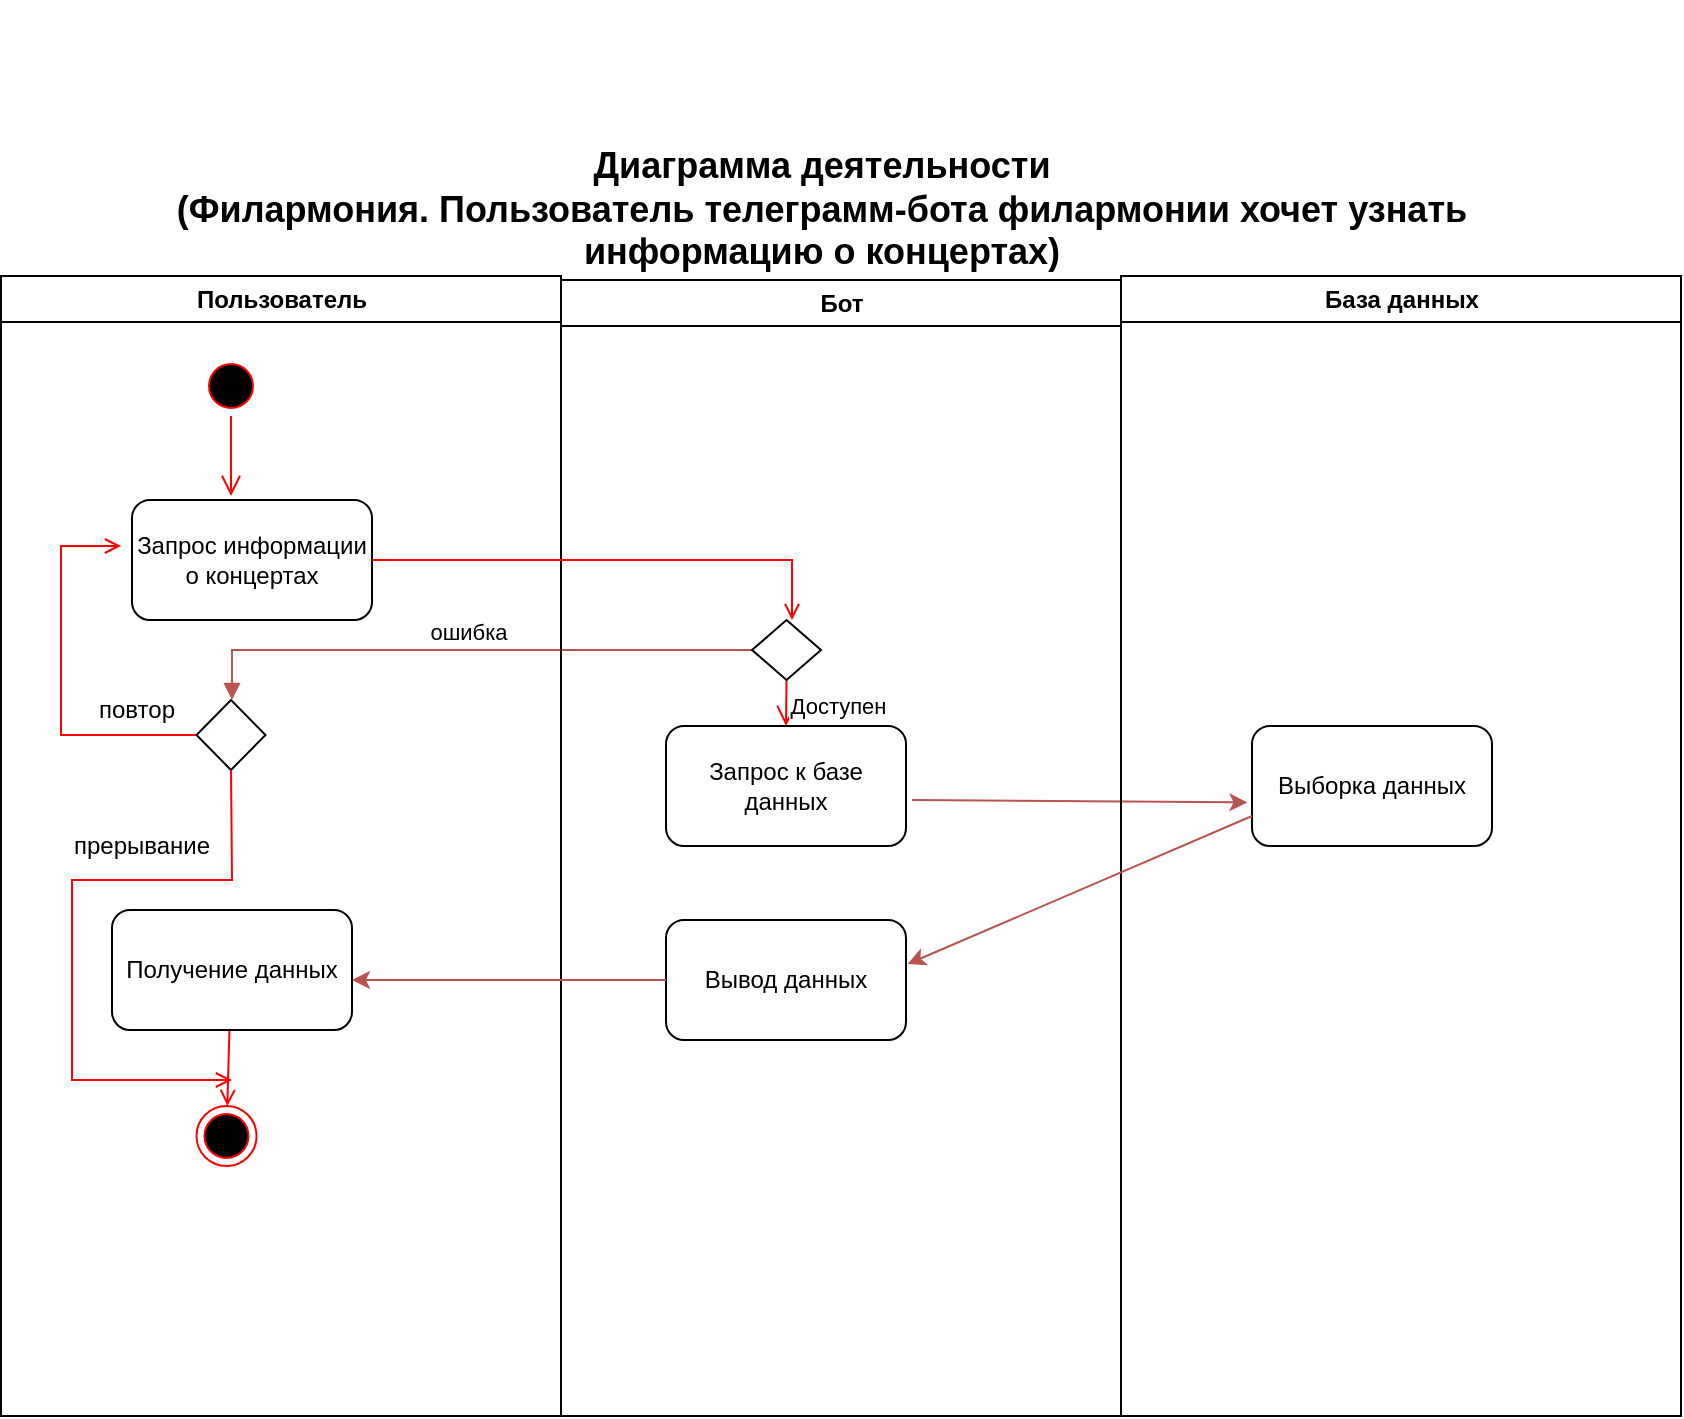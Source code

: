 <mxfile version="22.1.0" type="device">
  <diagram name="Page-1" id="e7e014a7-5840-1c2e-5031-d8a46d1fe8dd">
    <mxGraphModel dx="1002" dy="1393" grid="1" gridSize="10" guides="1" tooltips="1" connect="1" arrows="1" fold="1" page="1" pageScale="1" pageWidth="1169" pageHeight="826" background="none" math="0" shadow="0">
      <root>
        <mxCell id="0" />
        <mxCell id="1" parent="0" />
        <mxCell id="2" value="Пользователь" style="swimlane;whiteSpace=wrap" parent="1" vertex="1">
          <mxGeometry x="164.5" y="128" width="280" height="570" as="geometry" />
        </mxCell>
        <mxCell id="5" value="" style="ellipse;shape=startState;fillColor=#000000;strokeColor=#ff0000;" parent="2" vertex="1">
          <mxGeometry x="100" y="40" width="30" height="30" as="geometry" />
        </mxCell>
        <mxCell id="6" value="" style="edgeStyle=elbowEdgeStyle;elbow=horizontal;verticalAlign=bottom;endArrow=open;endSize=8;strokeColor=#FF0000;endFill=1;rounded=0" parent="2" source="5" edge="1">
          <mxGeometry x="100" y="40" as="geometry">
            <mxPoint x="115.237" y="110" as="targetPoint" />
          </mxGeometry>
        </mxCell>
        <mxCell id="12" value="" style="edgeStyle=elbowEdgeStyle;elbow=horizontal;strokeColor=#FF0000;endArrow=open;endFill=1;rounded=0;exitX=0;exitY=0.5;exitDx=0;exitDy=0;" parent="2" source="ZeloWy5HW8AqaQuyaec--48" edge="1">
          <mxGeometry width="100" height="100" relative="1" as="geometry">
            <mxPoint x="160" y="290" as="sourcePoint" />
            <mxPoint x="60" y="135" as="targetPoint" />
            <Array as="points">
              <mxPoint x="30" y="250" />
            </Array>
          </mxGeometry>
        </mxCell>
        <mxCell id="ZeloWy5HW8AqaQuyaec--41" value="Запрос информации о концертах" style="rounded=1;whiteSpace=wrap;html=1;" parent="2" vertex="1">
          <mxGeometry x="65.5" y="112" width="120" height="60" as="geometry" />
        </mxCell>
        <mxCell id="ZeloWy5HW8AqaQuyaec--47" value="ошибка" style="html=1;verticalAlign=bottom;endArrow=block;curved=0;rounded=0;fillColor=#f8cecc;strokeColor=#b85450;exitX=0;exitY=0.5;exitDx=0;exitDy=0;" parent="2" source="ZeloWy5HW8AqaQuyaec--44" edge="1">
          <mxGeometry width="80" relative="1" as="geometry">
            <mxPoint x="355.5" y="192" as="sourcePoint" />
            <mxPoint x="115.5" y="212" as="targetPoint" />
            <Array as="points">
              <mxPoint x="115.5" y="187" />
            </Array>
          </mxGeometry>
        </mxCell>
        <mxCell id="ZeloWy5HW8AqaQuyaec--48" value="" style="rhombus;whiteSpace=wrap;html=1;" parent="2" vertex="1">
          <mxGeometry x="97.75" y="212" width="34.5" height="35" as="geometry" />
        </mxCell>
        <mxCell id="ZeloWy5HW8AqaQuyaec--49" value="повтор" style="text;html=1;align=center;verticalAlign=middle;resizable=0;points=[];autosize=1;strokeColor=none;fillColor=none;" parent="2" vertex="1">
          <mxGeometry x="37.75" y="202" width="60" height="30" as="geometry" />
        </mxCell>
        <mxCell id="38" value="" style="ellipse;shape=endState;fillColor=#000000;strokeColor=#ff0000" parent="2" vertex="1">
          <mxGeometry x="97.75" y="415" width="30" height="30" as="geometry" />
        </mxCell>
        <mxCell id="39" value="" style="endArrow=open;strokeColor=#FF0000;endFill=1;rounded=0" parent="2" target="38" edge="1">
          <mxGeometry relative="1" as="geometry">
            <mxPoint x="114.286" y="375" as="sourcePoint" />
          </mxGeometry>
        </mxCell>
        <mxCell id="ZeloWy5HW8AqaQuyaec--50" value="Получение данных" style="rounded=1;whiteSpace=wrap;html=1;" parent="2" vertex="1">
          <mxGeometry x="55.5" y="317" width="120" height="60" as="geometry" />
        </mxCell>
        <mxCell id="ZeloWy5HW8AqaQuyaec--61" value="прерывание" style="text;html=1;strokeColor=none;fillColor=none;align=center;verticalAlign=middle;whiteSpace=wrap;rounded=0;" parent="2" vertex="1">
          <mxGeometry x="40" y="270" width="60" height="30" as="geometry" />
        </mxCell>
        <mxCell id="3" value="Бот" style="swimlane;whiteSpace=wrap" parent="1" vertex="1">
          <mxGeometry x="444.5" y="130" width="280" height="568" as="geometry" />
        </mxCell>
        <mxCell id="23" value="Доступен" style="edgeStyle=elbowEdgeStyle;elbow=horizontal;align=left;verticalAlign=top;endArrow=open;endSize=8;strokeColor=#FF0000;endFill=1;rounded=0;exitX=0.5;exitY=1;exitDx=0;exitDy=0;entryX=0.5;entryY=0;entryDx=0;entryDy=0;" parent="3" source="ZeloWy5HW8AqaQuyaec--44" target="ZeloWy5HW8AqaQuyaec--45" edge="1">
          <mxGeometry x="-1" relative="1" as="geometry">
            <mxPoint x="190" y="305" as="targetPoint" />
            <mxPoint x="189.974" y="264.987" as="sourcePoint" />
            <Array as="points" />
          </mxGeometry>
        </mxCell>
        <mxCell id="ZeloWy5HW8AqaQuyaec--44" value="" style="rhombus;whiteSpace=wrap;html=1;" parent="3" vertex="1">
          <mxGeometry x="95.5" y="170" width="34.5" height="30" as="geometry" />
        </mxCell>
        <mxCell id="ZeloWy5HW8AqaQuyaec--45" value="Запрос к базе данных" style="rounded=1;whiteSpace=wrap;html=1;" parent="3" vertex="1">
          <mxGeometry x="52.5" y="223" width="120" height="60" as="geometry" />
        </mxCell>
        <mxCell id="ZeloWy5HW8AqaQuyaec--53" value="" style="endArrow=classic;html=1;rounded=0;entryX=-0.019;entryY=0.637;entryDx=0;entryDy=0;entryPerimeter=0;fillColor=#f8cecc;strokeColor=#b85450;" parent="3" target="ZeloWy5HW8AqaQuyaec--51" edge="1">
          <mxGeometry width="50" height="50" relative="1" as="geometry">
            <mxPoint x="175.5" y="260" as="sourcePoint" />
            <mxPoint x="225.5" y="210" as="targetPoint" />
          </mxGeometry>
        </mxCell>
        <mxCell id="ZeloWy5HW8AqaQuyaec--54" value="Вывод данных" style="rounded=1;whiteSpace=wrap;html=1;" parent="3" vertex="1">
          <mxGeometry x="52.5" y="320" width="120" height="60" as="geometry" />
        </mxCell>
        <mxCell id="4" value="База данных" style="swimlane;whiteSpace=wrap" parent="1" vertex="1">
          <mxGeometry x="724.5" y="128" width="280" height="570" as="geometry" />
        </mxCell>
        <mxCell id="37" value="" style="edgeStyle=none;strokeColor=#FF0000;endArrow=open;endFill=1;rounded=0;exitX=1;exitY=0.5;exitDx=0;exitDy=0;" parent="4" source="ZeloWy5HW8AqaQuyaec--41" edge="1">
          <mxGeometry width="100" height="100" relative="1" as="geometry">
            <mxPoint x="-30" y="429.5" as="sourcePoint" />
            <mxPoint x="-164.5" y="172" as="targetPoint" />
            <Array as="points">
              <mxPoint x="-164.5" y="142" />
            </Array>
          </mxGeometry>
        </mxCell>
        <mxCell id="ZeloWy5HW8AqaQuyaec--51" value="Выборка данных" style="rounded=1;whiteSpace=wrap;html=1;" parent="4" vertex="1">
          <mxGeometry x="65.5" y="225" width="120" height="60" as="geometry" />
        </mxCell>
        <mxCell id="20" value="" style="endArrow=open;strokeColor=#FF0000;endFill=1;rounded=0;exitX=0.5;exitY=1;exitDx=0;exitDy=0;" parent="1" source="ZeloWy5HW8AqaQuyaec--48" edge="1">
          <mxGeometry relative="1" as="geometry">
            <mxPoint x="280" y="530" as="targetPoint" />
            <Array as="points">
              <mxPoint x="280" y="430" />
              <mxPoint x="200" y="430" />
              <mxPoint x="200" y="530" />
            </Array>
          </mxGeometry>
        </mxCell>
        <mxCell id="ZeloWy5HW8AqaQuyaec--52" value="" style="endArrow=classic;html=1;rounded=0;exitX=0;exitY=0.75;exitDx=0;exitDy=0;fillColor=#f8cecc;strokeColor=#b85450;entryX=1.007;entryY=0.367;entryDx=0;entryDy=0;entryPerimeter=0;" parent="1" source="ZeloWy5HW8AqaQuyaec--51" target="ZeloWy5HW8AqaQuyaec--54" edge="1">
          <mxGeometry width="50" height="50" relative="1" as="geometry">
            <mxPoint x="490" y="410" as="sourcePoint" />
            <mxPoint x="630" y="470" as="targetPoint" />
            <Array as="points" />
          </mxGeometry>
        </mxCell>
        <mxCell id="ZeloWy5HW8AqaQuyaec--56" value="" style="endArrow=classic;html=1;rounded=0;exitX=0;exitY=0.5;exitDx=0;exitDy=0;fillColor=#f8cecc;strokeColor=#b85450;" parent="1" source="ZeloWy5HW8AqaQuyaec--54" edge="1">
          <mxGeometry width="50" height="50" relative="1" as="geometry">
            <mxPoint x="500" y="410" as="sourcePoint" />
            <mxPoint x="340" y="480" as="targetPoint" />
          </mxGeometry>
        </mxCell>
        <mxCell id="ZeloWy5HW8AqaQuyaec--65" value="&lt;b&gt;&lt;font style=&quot;font-size: 18px;&quot;&gt;Диаграмма деятельности&lt;br&gt;(Филармония. Пользователь телеграмм-бота филармонии хочет узнать информацию о концертах)&lt;/font&gt;&lt;/b&gt;" style="text;html=1;strokeColor=none;fillColor=none;align=center;verticalAlign=middle;whiteSpace=wrap;rounded=0;" parent="1" vertex="1">
          <mxGeometry x="190" y="-10" width="770" height="210" as="geometry" />
        </mxCell>
      </root>
    </mxGraphModel>
  </diagram>
</mxfile>
